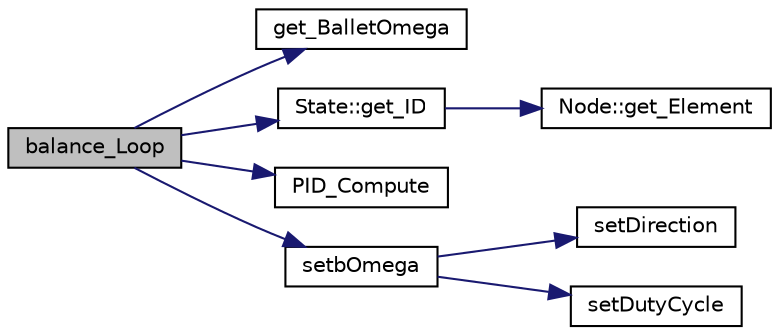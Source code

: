 digraph "balance_Loop"
{
 // INTERACTIVE_SVG=YES
 // LATEX_PDF_SIZE
  edge [fontname="Helvetica",fontsize="10",labelfontname="Helvetica",labelfontsize="10"];
  node [fontname="Helvetica",fontsize="10",shape=record];
  rankdir="LR";
  Node3 [label="balance_Loop",height=0.2,width=0.4,color="black", fillcolor="grey75", style="filled", fontcolor="black",tooltip=" "];
  Node3 -> Node4 [color="midnightblue",fontsize="10",style="solid",fontname="Helvetica"];
  Node4 [label="get_BalletOmega",height=0.2,width=0.4,color="black", fillcolor="white", style="filled",URL="$blnc__motor_8cpp.html#a43906b2ca87882dc0c6c87c22fe854a5",tooltip=" "];
  Node3 -> Node5 [color="midnightblue",fontsize="10",style="solid",fontname="Helvetica"];
  Node5 [label="State::get_ID",height=0.2,width=0.4,color="black", fillcolor="white", style="filled",URL="$class_state.html#a35209c100512b5122b13b148bbdf48d6",tooltip=" "];
  Node5 -> Node6 [color="midnightblue",fontsize="10",style="solid",fontname="Helvetica"];
  Node6 [label="Node::get_Element",height=0.2,width=0.4,color="black", fillcolor="white", style="filled",URL="$class_node.html#a313d582ccee069999fdf6b9db84c4735",tooltip=" "];
  Node3 -> Node7 [color="midnightblue",fontsize="10",style="solid",fontname="Helvetica"];
  Node7 [label="PID_Compute",height=0.2,width=0.4,color="black", fillcolor="white", style="filled",URL="$pid_8h.html#a03079180c78dab225d7587ddbc52a5d6",tooltip=" "];
  Node3 -> Node8 [color="midnightblue",fontsize="10",style="solid",fontname="Helvetica"];
  Node8 [label="setbOmega",height=0.2,width=0.4,color="black", fillcolor="white", style="filled",URL="$motor_8h.html#a0b5daf1bf67bcd15f926a121f6aeb17f",tooltip=" "];
  Node8 -> Node9 [color="midnightblue",fontsize="10",style="solid",fontname="Helvetica"];
  Node9 [label="setDirection",height=0.2,width=0.4,color="black", fillcolor="white", style="filled",URL="$motor_8cpp.html#a4c86bb6df9dcabd3a988533402bbf5b3",tooltip=" "];
  Node8 -> Node10 [color="midnightblue",fontsize="10",style="solid",fontname="Helvetica"];
  Node10 [label="setDutyCycle",height=0.2,width=0.4,color="black", fillcolor="white", style="filled",URL="$motor_8cpp.html#a7b35d0bd88a69d09f5342ab5a54afdb7",tooltip=" "];
}
